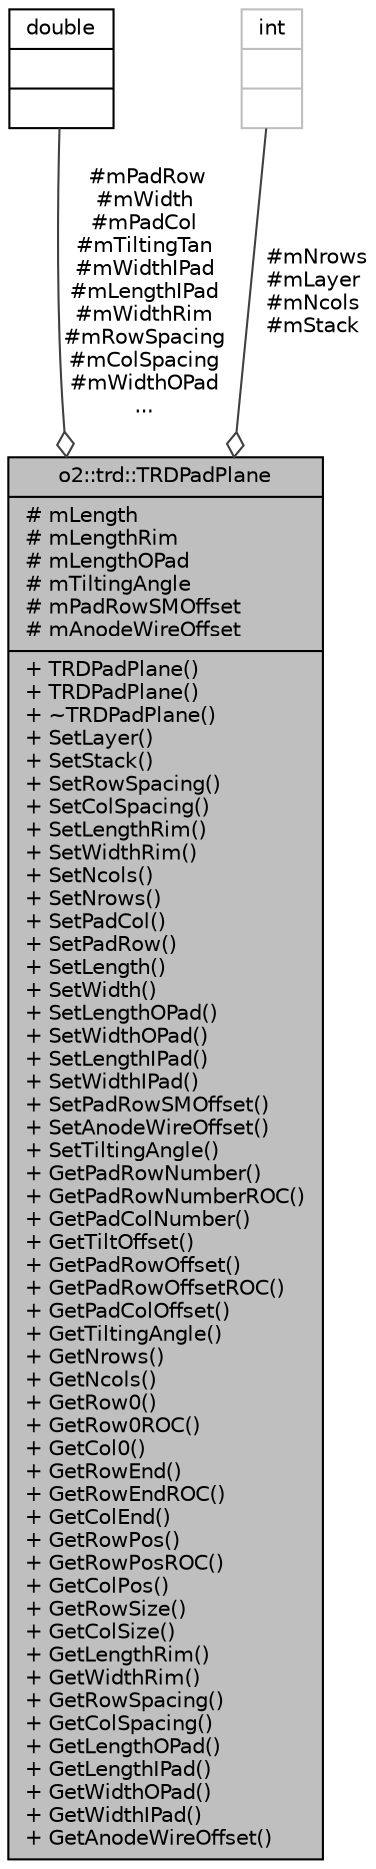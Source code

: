 digraph "o2::trd::TRDPadPlane"
{
 // INTERACTIVE_SVG=YES
  bgcolor="transparent";
  edge [fontname="Helvetica",fontsize="10",labelfontname="Helvetica",labelfontsize="10"];
  node [fontname="Helvetica",fontsize="10",shape=record];
  Node1 [label="{o2::trd::TRDPadPlane\n|# mLength\l# mLengthRim\l# mLengthOPad\l# mTiltingAngle\l# mPadRowSMOffset\l# mAnodeWireOffset\l|+ TRDPadPlane()\l+ TRDPadPlane()\l+ ~TRDPadPlane()\l+ SetLayer()\l+ SetStack()\l+ SetRowSpacing()\l+ SetColSpacing()\l+ SetLengthRim()\l+ SetWidthRim()\l+ SetNcols()\l+ SetNrows()\l+ SetPadCol()\l+ SetPadRow()\l+ SetLength()\l+ SetWidth()\l+ SetLengthOPad()\l+ SetWidthOPad()\l+ SetLengthIPad()\l+ SetWidthIPad()\l+ SetPadRowSMOffset()\l+ SetAnodeWireOffset()\l+ SetTiltingAngle()\l+ GetPadRowNumber()\l+ GetPadRowNumberROC()\l+ GetPadColNumber()\l+ GetTiltOffset()\l+ GetPadRowOffset()\l+ GetPadRowOffsetROC()\l+ GetPadColOffset()\l+ GetTiltingAngle()\l+ GetNrows()\l+ GetNcols()\l+ GetRow0()\l+ GetRow0ROC()\l+ GetCol0()\l+ GetRowEnd()\l+ GetRowEndROC()\l+ GetColEnd()\l+ GetRowPos()\l+ GetRowPosROC()\l+ GetColPos()\l+ GetRowSize()\l+ GetColSize()\l+ GetLengthRim()\l+ GetWidthRim()\l+ GetRowSpacing()\l+ GetColSpacing()\l+ GetLengthOPad()\l+ GetLengthIPad()\l+ GetWidthOPad()\l+ GetWidthIPad()\l+ GetAnodeWireOffset()\l}",height=0.2,width=0.4,color="black", fillcolor="grey75", style="filled" fontcolor="black"];
  Node2 -> Node1 [color="grey25",fontsize="10",style="solid",label=" #mPadRow\n#mWidth\n#mPadCol\n#mTiltingTan\n#mWidthIPad\n#mLengthIPad\n#mWidthRim\n#mRowSpacing\n#mColSpacing\n#mWidthOPad\n..." ,arrowhead="odiamond",fontname="Helvetica"];
  Node2 [label="{double\n||}",height=0.2,width=0.4,color="black",URL="$df/de6/classdouble.html"];
  Node3 -> Node1 [color="grey25",fontsize="10",style="solid",label=" #mNrows\n#mLayer\n#mNcols\n#mStack" ,arrowhead="odiamond",fontname="Helvetica"];
  Node3 [label="{int\n||}",height=0.2,width=0.4,color="grey75"];
}
